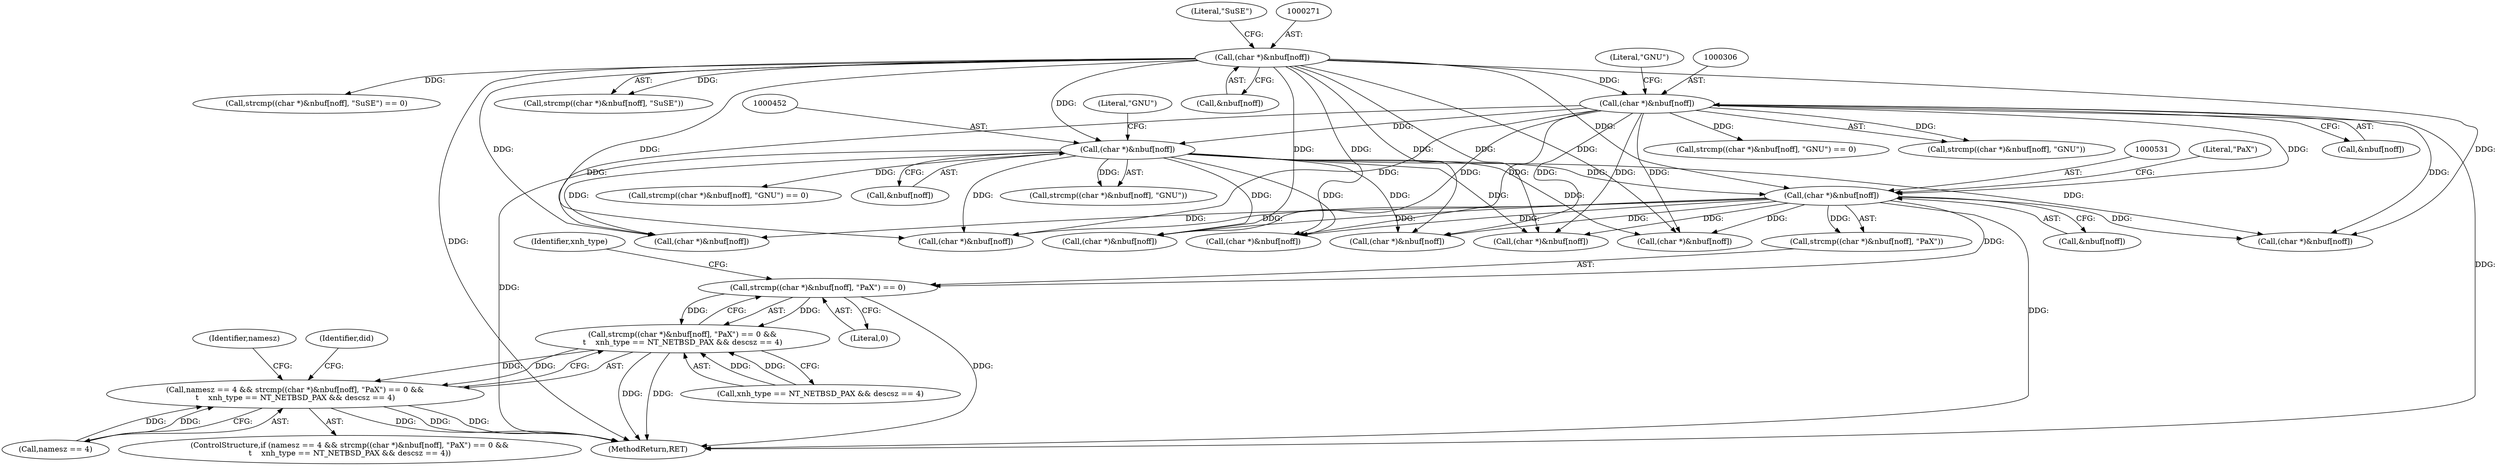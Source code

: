 digraph "0_file_39c7ac1106be844a5296d3eb5971946cc09ffda0@API" {
"1000528" [label="(Call,strcmp((char *)&nbuf[noff], \"PaX\") == 0)"];
"1000530" [label="(Call,(char *)&nbuf[noff])"];
"1000305" [label="(Call,(char *)&nbuf[noff])"];
"1000270" [label="(Call,(char *)&nbuf[noff])"];
"1000451" [label="(Call,(char *)&nbuf[noff])"];
"1000527" [label="(Call,strcmp((char *)&nbuf[noff], \"PaX\") == 0 &&\n\t    xnh_type == NT_NETBSD_PAX && descsz == 4)"];
"1000523" [label="(Call,namesz == 4 && strcmp((char *)&nbuf[noff], \"PaX\") == 0 &&\n\t    xnh_type == NT_NETBSD_PAX && descsz == 4)"];
"1000624" [label="(Call,(char *)&nbuf[noff])"];
"1000925" [label="(Call,(char *)&nbuf[noff])"];
"1000272" [label="(Call,&nbuf[noff])"];
"1000449" [label="(Call,strcmp((char *)&nbuf[noff], \"GNU\") == 0)"];
"1000457" [label="(Literal,\"GNU\")"];
"1000268" [label="(Call,strcmp((char *)&nbuf[noff], \"SuSE\") == 0)"];
"1000537" [label="(Literal,0)"];
"1000528" [label="(Call,strcmp((char *)&nbuf[noff], \"PaX\") == 0)"];
"1000270" [label="(Call,(char *)&nbuf[noff])"];
"1000756" [label="(Call,(char *)&nbuf[noff])"];
"1000538" [label="(Call,xnh_type == NT_NETBSD_PAX && descsz == 4)"];
"1000527" [label="(Call,strcmp((char *)&nbuf[noff], \"PaX\") == 0 &&\n\t    xnh_type == NT_NETBSD_PAX && descsz == 4)"];
"1000311" [label="(Literal,\"GNU\")"];
"1001237" [label="(MethodReturn,RET)"];
"1000906" [label="(Call,(char *)&nbuf[noff])"];
"1000522" [label="(ControlStructure,if (namesz == 4 && strcmp((char *)&nbuf[noff], \"PaX\") == 0 &&\n\t    xnh_type == NT_NETBSD_PAX && descsz == 4))"];
"1000530" [label="(Call,(char *)&nbuf[noff])"];
"1000717" [label="(Call,(char *)&nbuf[noff])"];
"1000532" [label="(Call,&nbuf[noff])"];
"1000305" [label="(Call,(char *)&nbuf[noff])"];
"1000276" [label="(Literal,\"SuSE\")"];
"1000450" [label="(Call,strcmp((char *)&nbuf[noff], \"GNU\"))"];
"1000523" [label="(Call,namesz == 4 && strcmp((char *)&nbuf[noff], \"PaX\") == 0 &&\n\t    xnh_type == NT_NETBSD_PAX && descsz == 4)"];
"1000620" [label="(Identifier,namesz)"];
"1000303" [label="(Call,strcmp((char *)&nbuf[noff], \"GNU\") == 0)"];
"1000304" [label="(Call,strcmp((char *)&nbuf[noff], \"GNU\"))"];
"1000540" [label="(Identifier,xnh_type)"];
"1000524" [label="(Call,namesz == 4)"];
"1000307" [label="(Call,&nbuf[noff])"];
"1000269" [label="(Call,strcmp((char *)&nbuf[noff], \"SuSE\"))"];
"1000453" [label="(Call,&nbuf[noff])"];
"1000529" [label="(Call,strcmp((char *)&nbuf[noff], \"PaX\"))"];
"1000551" [label="(Identifier,did)"];
"1000536" [label="(Literal,\"PaX\")"];
"1000451" [label="(Call,(char *)&nbuf[noff])"];
"1000795" [label="(Call,(char *)&nbuf[noff])"];
"1000872" [label="(Call,(char *)&nbuf[noff])"];
"1000887" [label="(Call,(char *)&nbuf[noff])"];
"1000528" -> "1000527"  [label="AST: "];
"1000528" -> "1000537"  [label="CFG: "];
"1000529" -> "1000528"  [label="AST: "];
"1000537" -> "1000528"  [label="AST: "];
"1000540" -> "1000528"  [label="CFG: "];
"1000527" -> "1000528"  [label="CFG: "];
"1000528" -> "1001237"  [label="DDG: "];
"1000528" -> "1000527"  [label="DDG: "];
"1000528" -> "1000527"  [label="DDG: "];
"1000530" -> "1000528"  [label="DDG: "];
"1000530" -> "1000529"  [label="AST: "];
"1000530" -> "1000532"  [label="CFG: "];
"1000531" -> "1000530"  [label="AST: "];
"1000532" -> "1000530"  [label="AST: "];
"1000536" -> "1000530"  [label="CFG: "];
"1000530" -> "1001237"  [label="DDG: "];
"1000530" -> "1000529"  [label="DDG: "];
"1000305" -> "1000530"  [label="DDG: "];
"1000451" -> "1000530"  [label="DDG: "];
"1000270" -> "1000530"  [label="DDG: "];
"1000530" -> "1000624"  [label="DDG: "];
"1000530" -> "1000717"  [label="DDG: "];
"1000530" -> "1000756"  [label="DDG: "];
"1000530" -> "1000795"  [label="DDG: "];
"1000530" -> "1000872"  [label="DDG: "];
"1000530" -> "1000887"  [label="DDG: "];
"1000530" -> "1000906"  [label="DDG: "];
"1000530" -> "1000925"  [label="DDG: "];
"1000305" -> "1000304"  [label="AST: "];
"1000305" -> "1000307"  [label="CFG: "];
"1000306" -> "1000305"  [label="AST: "];
"1000307" -> "1000305"  [label="AST: "];
"1000311" -> "1000305"  [label="CFG: "];
"1000305" -> "1001237"  [label="DDG: "];
"1000305" -> "1000303"  [label="DDG: "];
"1000305" -> "1000304"  [label="DDG: "];
"1000270" -> "1000305"  [label="DDG: "];
"1000305" -> "1000451"  [label="DDG: "];
"1000305" -> "1000624"  [label="DDG: "];
"1000305" -> "1000717"  [label="DDG: "];
"1000305" -> "1000756"  [label="DDG: "];
"1000305" -> "1000795"  [label="DDG: "];
"1000305" -> "1000872"  [label="DDG: "];
"1000305" -> "1000887"  [label="DDG: "];
"1000305" -> "1000906"  [label="DDG: "];
"1000305" -> "1000925"  [label="DDG: "];
"1000270" -> "1000269"  [label="AST: "];
"1000270" -> "1000272"  [label="CFG: "];
"1000271" -> "1000270"  [label="AST: "];
"1000272" -> "1000270"  [label="AST: "];
"1000276" -> "1000270"  [label="CFG: "];
"1000270" -> "1001237"  [label="DDG: "];
"1000270" -> "1000268"  [label="DDG: "];
"1000270" -> "1000269"  [label="DDG: "];
"1000270" -> "1000451"  [label="DDG: "];
"1000270" -> "1000624"  [label="DDG: "];
"1000270" -> "1000717"  [label="DDG: "];
"1000270" -> "1000756"  [label="DDG: "];
"1000270" -> "1000795"  [label="DDG: "];
"1000270" -> "1000872"  [label="DDG: "];
"1000270" -> "1000887"  [label="DDG: "];
"1000270" -> "1000906"  [label="DDG: "];
"1000270" -> "1000925"  [label="DDG: "];
"1000451" -> "1000450"  [label="AST: "];
"1000451" -> "1000453"  [label="CFG: "];
"1000452" -> "1000451"  [label="AST: "];
"1000453" -> "1000451"  [label="AST: "];
"1000457" -> "1000451"  [label="CFG: "];
"1000451" -> "1001237"  [label="DDG: "];
"1000451" -> "1000449"  [label="DDG: "];
"1000451" -> "1000450"  [label="DDG: "];
"1000451" -> "1000624"  [label="DDG: "];
"1000451" -> "1000717"  [label="DDG: "];
"1000451" -> "1000756"  [label="DDG: "];
"1000451" -> "1000795"  [label="DDG: "];
"1000451" -> "1000872"  [label="DDG: "];
"1000451" -> "1000887"  [label="DDG: "];
"1000451" -> "1000906"  [label="DDG: "];
"1000451" -> "1000925"  [label="DDG: "];
"1000527" -> "1000523"  [label="AST: "];
"1000527" -> "1000538"  [label="CFG: "];
"1000538" -> "1000527"  [label="AST: "];
"1000523" -> "1000527"  [label="CFG: "];
"1000527" -> "1001237"  [label="DDG: "];
"1000527" -> "1001237"  [label="DDG: "];
"1000527" -> "1000523"  [label="DDG: "];
"1000527" -> "1000523"  [label="DDG: "];
"1000538" -> "1000527"  [label="DDG: "];
"1000538" -> "1000527"  [label="DDG: "];
"1000523" -> "1000522"  [label="AST: "];
"1000523" -> "1000524"  [label="CFG: "];
"1000524" -> "1000523"  [label="AST: "];
"1000551" -> "1000523"  [label="CFG: "];
"1000620" -> "1000523"  [label="CFG: "];
"1000523" -> "1001237"  [label="DDG: "];
"1000523" -> "1001237"  [label="DDG: "];
"1000523" -> "1001237"  [label="DDG: "];
"1000524" -> "1000523"  [label="DDG: "];
"1000524" -> "1000523"  [label="DDG: "];
}
